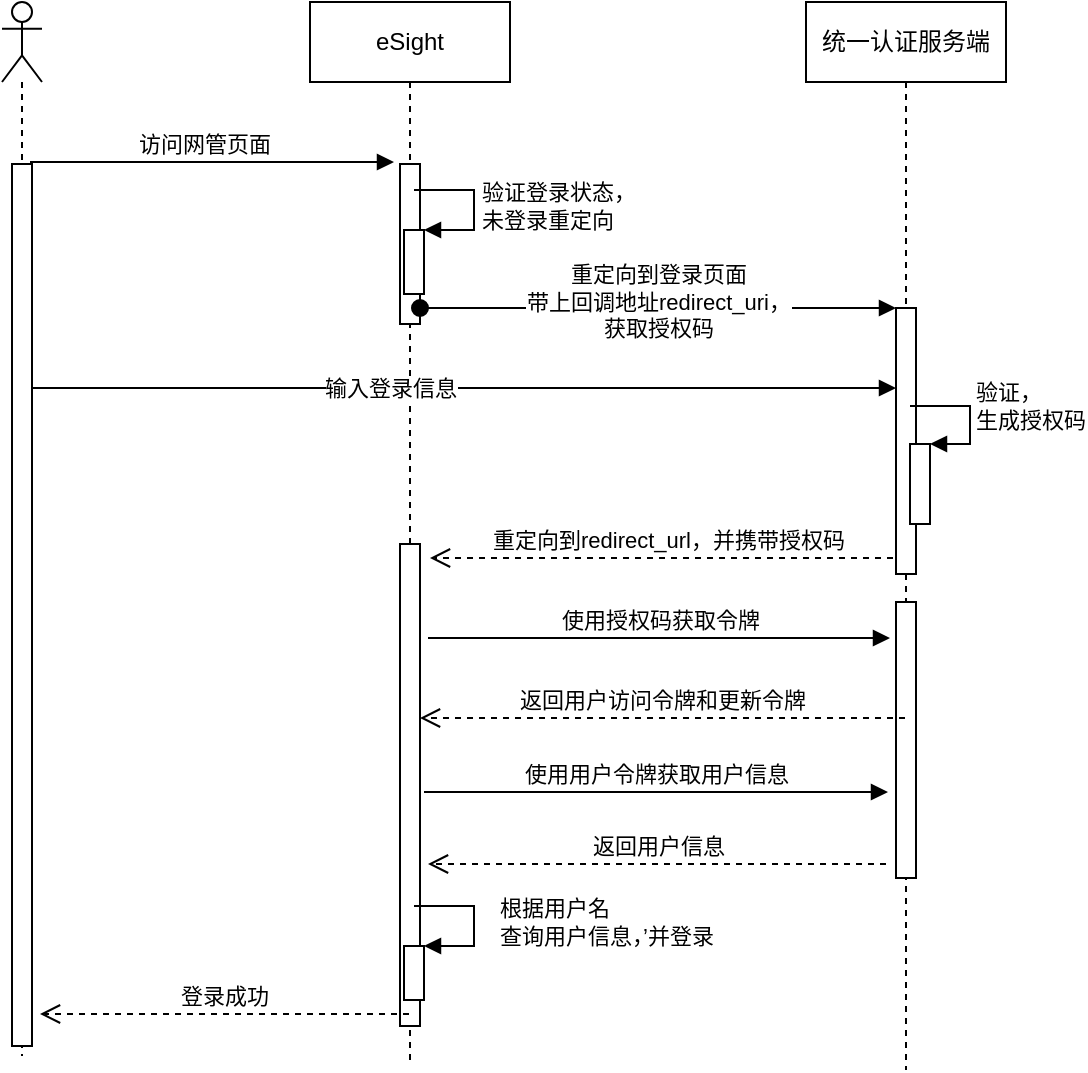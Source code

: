 <mxfile version="15.8.7" type="device"><diagram id="4KYYnJu9rMhAe3L17fZz" name="第 1 页"><mxGraphModel dx="981" dy="603" grid="0" gridSize="10" guides="1" tooltips="1" connect="1" arrows="1" fold="1" page="1" pageScale="1" pageWidth="827" pageHeight="1169" math="0" shadow="0"><root><mxCell id="0"/><mxCell id="1" parent="0"/><mxCell id="A2O4pBl-2J4DVOF8WCOp-8" value="" style="shape=umlLifeline;participant=umlActor;perimeter=lifelinePerimeter;whiteSpace=wrap;html=1;container=1;collapsible=0;recursiveResize=0;verticalAlign=top;spacingTop=36;outlineConnect=0;" vertex="1" parent="1"><mxGeometry x="152" y="171" width="20" height="527" as="geometry"/></mxCell><mxCell id="A2O4pBl-2J4DVOF8WCOp-11" value="访问网管页面" style="html=1;verticalAlign=bottom;endArrow=block;rounded=0;" edge="1" parent="A2O4pBl-2J4DVOF8WCOp-8"><mxGeometry x="-0.05" width="80" relative="1" as="geometry"><mxPoint x="14" y="80" as="sourcePoint"/><mxPoint x="196" y="80" as="targetPoint"/><mxPoint as="offset"/></mxGeometry></mxCell><mxCell id="A2O4pBl-2J4DVOF8WCOp-30" value="" style="html=1;points=[];perimeter=orthogonalPerimeter;" vertex="1" parent="A2O4pBl-2J4DVOF8WCOp-8"><mxGeometry x="5" y="81" width="10" height="441" as="geometry"/></mxCell><mxCell id="A2O4pBl-2J4DVOF8WCOp-9" value="&lt;span&gt;eSight&lt;/span&gt;" style="shape=umlLifeline;perimeter=lifelinePerimeter;whiteSpace=wrap;html=1;container=1;collapsible=0;recursiveResize=0;outlineConnect=0;" vertex="1" parent="1"><mxGeometry x="306" y="171" width="100" height="530" as="geometry"/></mxCell><mxCell id="A2O4pBl-2J4DVOF8WCOp-12" value="" style="html=1;points=[];perimeter=orthogonalPerimeter;" vertex="1" parent="A2O4pBl-2J4DVOF8WCOp-9"><mxGeometry x="45" y="81" width="10" height="80" as="geometry"/></mxCell><mxCell id="A2O4pBl-2J4DVOF8WCOp-14" value="" style="html=1;points=[];perimeter=orthogonalPerimeter;" vertex="1" parent="A2O4pBl-2J4DVOF8WCOp-9"><mxGeometry x="47" y="114" width="10" height="32" as="geometry"/></mxCell><mxCell id="A2O4pBl-2J4DVOF8WCOp-15" value="验证登录状态，&lt;br&gt;未登录重定向" style="edgeStyle=orthogonalEdgeStyle;html=1;align=left;spacingLeft=2;endArrow=block;rounded=0;entryX=1;entryY=0;" edge="1" target="A2O4pBl-2J4DVOF8WCOp-14" parent="A2O4pBl-2J4DVOF8WCOp-9"><mxGeometry relative="1" as="geometry"><mxPoint x="52" y="94" as="sourcePoint"/><Array as="points"><mxPoint x="82" y="94"/></Array></mxGeometry></mxCell><mxCell id="A2O4pBl-2J4DVOF8WCOp-21" value="" style="html=1;points=[];perimeter=orthogonalPerimeter;" vertex="1" parent="A2O4pBl-2J4DVOF8WCOp-9"><mxGeometry x="45" y="271" width="10" height="241" as="geometry"/></mxCell><mxCell id="A2O4pBl-2J4DVOF8WCOp-22" value="重定向到redirect_url，并携带授权码" style="html=1;verticalAlign=bottom;endArrow=open;dashed=1;endSize=8;rounded=0;" edge="1" parent="A2O4pBl-2J4DVOF8WCOp-9" source="A2O4pBl-2J4DVOF8WCOp-10"><mxGeometry relative="1" as="geometry"><mxPoint x="145" y="278" as="sourcePoint"/><mxPoint x="60" y="278" as="targetPoint"/></mxGeometry></mxCell><mxCell id="A2O4pBl-2J4DVOF8WCOp-24" value="使用授权码获取令牌" style="html=1;verticalAlign=bottom;endArrow=block;rounded=0;" edge="1" parent="A2O4pBl-2J4DVOF8WCOp-9"><mxGeometry width="80" relative="1" as="geometry"><mxPoint x="59" y="318" as="sourcePoint"/><mxPoint x="290" y="318" as="targetPoint"/></mxGeometry></mxCell><mxCell id="A2O4pBl-2J4DVOF8WCOp-26" value="使用用户令牌获取用户信息" style="html=1;verticalAlign=bottom;endArrow=block;rounded=0;" edge="1" parent="A2O4pBl-2J4DVOF8WCOp-9"><mxGeometry width="80" relative="1" as="geometry"><mxPoint x="57" y="395" as="sourcePoint"/><mxPoint x="289" y="395" as="targetPoint"/></mxGeometry></mxCell><mxCell id="A2O4pBl-2J4DVOF8WCOp-28" value="" style="html=1;points=[];perimeter=orthogonalPerimeter;" vertex="1" parent="A2O4pBl-2J4DVOF8WCOp-9"><mxGeometry x="47" y="472" width="10" height="27" as="geometry"/></mxCell><mxCell id="A2O4pBl-2J4DVOF8WCOp-29" value="根据用户名&lt;br&gt;查询用户信息，’并登录" style="edgeStyle=orthogonalEdgeStyle;html=1;align=left;spacingLeft=2;endArrow=block;rounded=0;entryX=1;entryY=0;" edge="1" target="A2O4pBl-2J4DVOF8WCOp-28" parent="A2O4pBl-2J4DVOF8WCOp-9"><mxGeometry x="0.013" y="9" relative="1" as="geometry"><mxPoint x="52" y="452" as="sourcePoint"/><Array as="points"><mxPoint x="82" y="452"/></Array><mxPoint as="offset"/></mxGeometry></mxCell><mxCell id="A2O4pBl-2J4DVOF8WCOp-10" value="&lt;span&gt;统一认证服务端&lt;/span&gt;" style="shape=umlLifeline;perimeter=lifelinePerimeter;whiteSpace=wrap;html=1;container=1;collapsible=0;recursiveResize=0;outlineConnect=0;" vertex="1" parent="1"><mxGeometry x="554" y="171" width="100" height="534" as="geometry"/></mxCell><mxCell id="A2O4pBl-2J4DVOF8WCOp-16" value="" style="html=1;points=[];perimeter=orthogonalPerimeter;" vertex="1" parent="A2O4pBl-2J4DVOF8WCOp-10"><mxGeometry x="45" y="153" width="10" height="133" as="geometry"/></mxCell><mxCell id="A2O4pBl-2J4DVOF8WCOp-19" value="" style="html=1;points=[];perimeter=orthogonalPerimeter;" vertex="1" parent="A2O4pBl-2J4DVOF8WCOp-10"><mxGeometry x="52" y="221" width="10" height="40" as="geometry"/></mxCell><mxCell id="A2O4pBl-2J4DVOF8WCOp-20" value="验证，&lt;br&gt;生成授权码" style="edgeStyle=orthogonalEdgeStyle;html=1;align=left;spacingLeft=2;endArrow=block;rounded=0;entryX=1;entryY=0;" edge="1" target="A2O4pBl-2J4DVOF8WCOp-19" parent="A2O4pBl-2J4DVOF8WCOp-10"><mxGeometry x="-0.155" relative="1" as="geometry"><mxPoint x="52" y="202" as="sourcePoint"/><Array as="points"><mxPoint x="82" y="202"/><mxPoint x="82" y="221"/></Array><mxPoint as="offset"/></mxGeometry></mxCell><mxCell id="A2O4pBl-2J4DVOF8WCOp-23" value="" style="html=1;points=[];perimeter=orthogonalPerimeter;" vertex="1" parent="A2O4pBl-2J4DVOF8WCOp-10"><mxGeometry x="45" y="300" width="10" height="138" as="geometry"/></mxCell><mxCell id="A2O4pBl-2J4DVOF8WCOp-17" value="重定向到登录页面&lt;br&gt;带上回调地址redirect_uri，&lt;br&gt;获取授权码" style="html=1;verticalAlign=bottom;startArrow=oval;endArrow=block;startSize=8;rounded=0;" edge="1" target="A2O4pBl-2J4DVOF8WCOp-16" parent="1" source="A2O4pBl-2J4DVOF8WCOp-12"><mxGeometry y="-19" relative="1" as="geometry"><mxPoint x="539" y="324" as="sourcePoint"/><mxPoint as="offset"/></mxGeometry></mxCell><mxCell id="A2O4pBl-2J4DVOF8WCOp-18" value="输入登录信息" style="html=1;verticalAlign=bottom;endArrow=block;rounded=0;" edge="1" parent="1"><mxGeometry x="-0.171" y="-9" width="80" relative="1" as="geometry"><mxPoint x="167" y="364" as="sourcePoint"/><mxPoint x="599" y="364" as="targetPoint"/><mxPoint as="offset"/></mxGeometry></mxCell><mxCell id="A2O4pBl-2J4DVOF8WCOp-25" value="返回用户访问令牌和更新令牌" style="html=1;verticalAlign=bottom;endArrow=open;dashed=1;endSize=8;rounded=0;" edge="1" parent="1" source="A2O4pBl-2J4DVOF8WCOp-10" target="A2O4pBl-2J4DVOF8WCOp-21"><mxGeometry relative="1" as="geometry"><mxPoint x="457" y="526" as="sourcePoint"/><mxPoint x="377" y="526" as="targetPoint"/><Array as="points"><mxPoint x="481" y="529"/></Array></mxGeometry></mxCell><mxCell id="A2O4pBl-2J4DVOF8WCOp-27" value="返回用户信息" style="html=1;verticalAlign=bottom;endArrow=open;dashed=1;endSize=8;rounded=0;" edge="1" parent="1"><mxGeometry relative="1" as="geometry"><mxPoint x="594" y="602" as="sourcePoint"/><mxPoint x="365" y="602" as="targetPoint"/></mxGeometry></mxCell><mxCell id="A2O4pBl-2J4DVOF8WCOp-31" value="登录成功" style="html=1;verticalAlign=bottom;endArrow=open;dashed=1;endSize=8;rounded=0;" edge="1" parent="1" source="A2O4pBl-2J4DVOF8WCOp-9"><mxGeometry relative="1" as="geometry"><mxPoint x="251" y="677" as="sourcePoint"/><mxPoint x="171" y="677" as="targetPoint"/></mxGeometry></mxCell></root></mxGraphModel></diagram></mxfile>